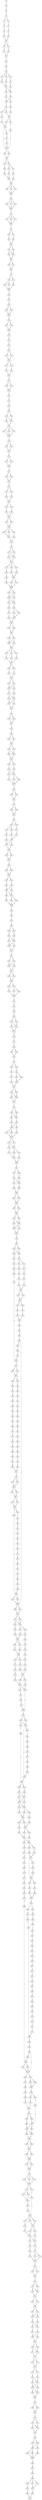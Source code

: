 strict digraph  {
	S0 -> S1 [ label = C ];
	S1 -> S2 [ label = T ];
	S2 -> S3 [ label = C ];
	S3 -> S4 [ label = C ];
	S3 -> S5 [ label = T ];
	S4 -> S6 [ label = A ];
	S5 -> S7 [ label = T ];
	S6 -> S8 [ label = A ];
	S7 -> S9 [ label = C ];
	S8 -> S10 [ label = A ];
	S9 -> S11 [ label = C ];
	S10 -> S12 [ label = A ];
	S11 -> S12 [ label = A ];
	S12 -> S13 [ label = A ];
	S12 -> S14 [ label = G ];
	S13 -> S15 [ label = A ];
	S14 -> S16 [ label = C ];
	S15 -> S17 [ label = T ];
	S16 -> S17 [ label = T ];
	S17 -> S18 [ label = C ];
	S18 -> S19 [ label = T ];
	S19 -> S20 [ label = G ];
	S20 -> S21 [ label = A ];
	S20 -> S22 [ label = T ];
	S20 -> S23 [ label = C ];
	S21 -> S24 [ label = C ];
	S22 -> S25 [ label = T ];
	S23 -> S26 [ label = A ];
	S24 -> S27 [ label = C ];
	S25 -> S28 [ label = T ];
	S26 -> S27 [ label = C ];
	S27 -> S29 [ label = A ];
	S27 -> S30 [ label = C ];
	S28 -> S30 [ label = C ];
	S29 -> S31 [ label = G ];
	S30 -> S32 [ label = C ];
	S31 -> S33 [ label = T ];
	S32 -> S34 [ label = A ];
	S32 -> S33 [ label = T ];
	S33 -> S35 [ label = C ];
	S34 -> S36 [ label = T ];
	S35 -> S37 [ label = G ];
	S35 -> S38 [ label = C ];
	S36 -> S39 [ label = T ];
	S37 -> S40 [ label = C ];
	S38 -> S41 [ label = T ];
	S39 -> S41 [ label = T ];
	S40 -> S42 [ label = T ];
	S41 -> S43 [ label = G ];
	S41 -> S44 [ label = C ];
	S42 -> S45 [ label = G ];
	S43 -> S46 [ label = T ];
	S44 -> S45 [ label = G ];
	S45 -> S47 [ label = G ];
	S45 -> S48 [ label = G ];
	S46 -> S47 [ label = G ];
	S47 -> S49 [ label = A ];
	S47 -> S50 [ label = G ];
	S48 -> S51 [ label = G ];
	S49 -> S52 [ label = C ];
	S50 -> S52 [ label = C ];
	S51 -> S53 [ label = A ];
	S52 -> S54 [ label = T ];
	S52 -> S55 [ label = A ];
	S53 -> S47 [ label = G ];
	S54 -> S56 [ label = C ];
	S55 -> S57 [ label = A ];
	S55 -> S58 [ label = G ];
	S56 -> S59 [ label = G ];
	S57 -> S60 [ label = T ];
	S58 -> S61 [ label = C ];
	S59 -> S62 [ label = C ];
	S60 -> S63 [ label = T ];
	S61 -> S62 [ label = C ];
	S62 -> S64 [ label = T ];
	S63 -> S64 [ label = T ];
	S64 -> S65 [ label = C ];
	S64 -> S66 [ label = G ];
	S64 -> S67 [ label = A ];
	S65 -> S68 [ label = T ];
	S66 -> S68 [ label = T ];
	S67 -> S68 [ label = T ];
	S68 -> S69 [ label = C ];
	S69 -> S70 [ label = C ];
	S69 -> S71 [ label = T ];
	S69 -> S72 [ label = A ];
	S70 -> S73 [ label = G ];
	S71 -> S73 [ label = G ];
	S72 -> S73 [ label = G ];
	S73 -> S74 [ label = A ];
	S74 -> S75 [ label = C ];
	S74 -> S76 [ label = A ];
	S74 -> S77 [ label = T ];
	S75 -> S78 [ label = C ];
	S76 -> S78 [ label = C ];
	S77 -> S78 [ label = C ];
	S78 -> S79 [ label = T ];
	S79 -> S80 [ label = G ];
	S79 -> S81 [ label = T ];
	S80 -> S82 [ label = C ];
	S81 -> S83 [ label = T ];
	S82 -> S84 [ label = T ];
	S83 -> S84 [ label = T ];
	S84 -> S85 [ label = G ];
	S84 -> S86 [ label = C ];
	S85 -> S87 [ label = C ];
	S85 -> S88 [ label = A ];
	S86 -> S87 [ label = C ];
	S87 -> S89 [ label = T ];
	S88 -> S89 [ label = T ];
	S89 -> S90 [ label = G ];
	S89 -> S91 [ label = A ];
	S90 -> S92 [ label = G ];
	S91 -> S92 [ label = G ];
	S92 -> S93 [ label = C ];
	S93 -> S94 [ label = T ];
	S93 -> S95 [ label = A ];
	S94 -> S96 [ label = C ];
	S94 -> S97 [ label = T ];
	S95 -> S98 [ label = A ];
	S96 -> S99 [ label = T ];
	S97 -> S99 [ label = T ];
	S98 -> S99 [ label = T ];
	S99 -> S100 [ label = G ];
	S100 -> S101 [ label = C ];
	S101 -> S102 [ label = A ];
	S102 -> S103 [ label = G ];
	S102 -> S104 [ label = A ];
	S103 -> S105 [ label = G ];
	S104 -> S105 [ label = G ];
	S105 -> S106 [ label = A ];
	S106 -> S107 [ label = C ];
	S106 -> S108 [ label = A ];
	S107 -> S109 [ label = G ];
	S108 -> S109 [ label = G ];
	S109 -> S110 [ label = A ];
	S110 -> S111 [ label = G ];
	S111 -> S112 [ label = C ];
	S112 -> S113 [ label = T ];
	S113 -> S114 [ label = C ];
	S113 -> S115 [ label = G ];
	S114 -> S116 [ label = G ];
	S115 -> S116 [ label = G ];
	S116 -> S117 [ label = G ];
	S116 -> S118 [ label = A ];
	S117 -> S119 [ label = A ];
	S118 -> S120 [ label = C ];
	S119 -> S121 [ label = C ];
	S120 -> S121 [ label = C ];
	S121 -> S122 [ label = A ];
	S122 -> S123 [ label = G ];
	S122 -> S124 [ label = A ];
	S123 -> S125 [ label = A ];
	S124 -> S125 [ label = A ];
	S125 -> S126 [ label = T ];
	S126 -> S127 [ label = G ];
	S127 -> S128 [ label = A ];
	S128 -> S129 [ label = G ];
	S129 -> S130 [ label = T ];
	S129 -> S131 [ label = C ];
	S130 -> S132 [ label = T ];
	S130 -> S133 [ label = G ];
	S131 -> S132 [ label = T ];
	S132 -> S134 [ label = T ];
	S133 -> S134 [ label = T ];
	S134 -> S135 [ label = C ];
	S134 -> S136 [ label = A ];
	S134 -> S137 [ label = T ];
	S135 -> S138 [ label = G ];
	S136 -> S138 [ label = G ];
	S137 -> S138 [ label = G ];
	S138 -> S139 [ label = A ];
	S139 -> S140 [ label = G ];
	S139 -> S141 [ label = A ];
	S140 -> S142 [ label = C ];
	S141 -> S142 [ label = C ];
	S142 -> S143 [ label = A ];
	S143 -> S144 [ label = T ];
	S143 -> S145 [ label = C ];
	S144 -> S146 [ label = C ];
	S145 -> S146 [ label = C ];
	S146 -> S147 [ label = A ];
	S147 -> S148 [ label = G ];
	S147 -> S149 [ label = A ];
	S148 -> S150 [ label = G ];
	S149 -> S150 [ label = G ];
	S150 -> S151 [ label = A ];
	S151 -> S152 [ label = T ];
	S151 -> S153 [ label = G ];
	S152 -> S154 [ label = T ];
	S153 -> S155 [ label = C ];
	S154 -> S156 [ label = T ];
	S155 -> S156 [ label = T ];
	S156 -> S157 [ label = A ];
	S156 -> S158 [ label = G ];
	S157 -> S159 [ label = C ];
	S158 -> S160 [ label = G ];
	S159 -> S161 [ label = T ];
	S160 -> S161 [ label = T ];
	S161 -> S162 [ label = C ];
	S161 -> S163 [ label = G ];
	S162 -> S164 [ label = A ];
	S163 -> S164 [ label = A ];
	S164 -> S165 [ label = G ];
	S164 -> S166 [ label = A ];
	S164 -> S167 [ label = C ];
	S165 -> S168 [ label = A ];
	S166 -> S169 [ label = T ];
	S167 -> S168 [ label = A ];
	S168 -> S170 [ label = C ];
	S169 -> S170 [ label = C ];
	S170 -> S171 [ label = A ];
	S171 -> S172 [ label = G ];
	S171 -> S173 [ label = A ];
	S172 -> S174 [ label = C ];
	S172 -> S175 [ label = A ];
	S173 -> S175 [ label = A ];
	S174 -> S176 [ label = T ];
	S175 -> S176 [ label = T ];
	S176 -> S177 [ label = A ];
	S176 -> S178 [ label = G ];
	S176 -> S179 [ label = C ];
	S177 -> S180 [ label = G ];
	S178 -> S181 [ label = A ];
	S179 -> S182 [ label = C ];
	S180 -> S183 [ label = G ];
	S181 -> S184 [ label = A ];
	S182 -> S184 [ label = A ];
	S183 -> S185 [ label = C ];
	S184 -> S186 [ label = G ];
	S184 -> S187 [ label = A ];
	S185 -> S188 [ label = G ];
	S186 -> S188 [ label = G ];
	S187 -> S188 [ label = G ];
	S188 -> S189 [ label = T ];
	S188 -> S190 [ label = A ];
	S189 -> S191 [ label = G ];
	S190 -> S192 [ label = A ];
	S190 -> S191 [ label = G ];
	S191 -> S193 [ label = G ];
	S191 -> S194 [ label = A ];
	S192 -> S194 [ label = A ];
	S193 -> S195 [ label = T ];
	S194 -> S196 [ label = C ];
	S195 -> S197 [ label = C ];
	S196 -> S198 [ label = T ];
	S196 -> S199 [ label = G ];
	S197 -> S200 [ label = C ];
	S198 -> S201 [ label = G ];
	S199 -> S201 [ label = G ];
	S200 -> S202 [ label = A ];
	S201 -> S202 [ label = A ];
	S202 -> S203 [ label = G ];
	S202 -> S204 [ label = A ];
	S203 -> S205 [ label = A ];
	S204 -> S205 [ label = A ];
	S205 -> S206 [ label = A ];
	S205 -> S207 [ label = G ];
	S206 -> S208 [ label = C ];
	S207 -> S208 [ label = C ];
	S207 -> S209 [ label = G ];
	S208 -> S210 [ label = C ];
	S209 -> S210 [ label = C ];
	S210 -> S211 [ label = G ];
	S210 -> S212 [ label = A ];
	S210 -> S213 [ label = C ];
	S211 -> S214 [ label = C ];
	S212 -> S215 [ label = T ];
	S213 -> S216 [ label = G ];
	S214 -> S217 [ label = G ];
	S215 -> S217 [ label = G ];
	S216 -> S217 [ label = G ];
	S217 -> S218 [ label = A ];
	S217 -> S219 [ label = C ];
	S218 -> S220 [ label = G ];
	S219 -> S221 [ label = A ];
	S220 -> S222 [ label = G ];
	S221 -> S222 [ label = G ];
	S222 -> S223 [ label = A ];
	S222 -> S224 [ label = T ];
	S223 -> S225 [ label = G ];
	S224 -> S226 [ label = C ];
	S224 -> S225 [ label = G ];
	S225 -> S227 [ label = A ];
	S226 -> S228 [ label = T ];
	S227 -> S229 [ label = A ];
	S227 -> S230 [ label = G ];
	S228 -> S230 [ label = G ];
	S229 -> S231 [ label = G ];
	S230 -> S232 [ label = T ];
	S230 -> S231 [ label = G ];
	S231 -> S233 [ label = G ];
	S232 -> S233 [ label = G ];
	S233 -> S234 [ label = A ];
	S234 -> S235 [ label = G ];
	S234 -> S236 [ label = A ];
	S235 -> S237 [ label = G ];
	S236 -> S237 [ label = G ];
	S237 -> S238 [ label = A ];
	S238 -> S239 [ label = C ];
	S239 -> S240 [ label = C ];
	S239 -> S241 [ label = A ];
	S240 -> S242 [ label = T ];
	S241 -> S242 [ label = T ];
	S242 -> S243 [ label = G ];
	S242 -> S244 [ label = A ];
	S243 -> S245 [ label = A ];
	S243 -> S246 [ label = G ];
	S244 -> S246 [ label = G ];
	S245 -> S247 [ label = A ];
	S246 -> S247 [ label = A ];
	S247 -> S248 [ label = G ];
	S247 -> S249 [ label = A ];
	S248 -> S250 [ label = C ];
	S249 -> S251 [ label = T ];
	S250 -> S252 [ label = T ];
	S250 -> S253 [ label = G ];
	S251 -> S253 [ label = G ];
	S252 -> S254 [ label = G ];
	S253 -> S255 [ label = T ];
	S253 -> S256 [ label = A ];
	S254 -> S257 [ label = G ];
	S255 -> S257 [ label = G ];
	S256 -> S257 [ label = G ];
	S257 -> S258 [ label = A ];
	S258 -> S259 [ label = G ];
	S258 -> S260 [ label = A ];
	S259 -> S261 [ label = C ];
	S260 -> S261 [ label = C ];
	S261 -> S262 [ label = T ];
	S262 -> S263 [ label = G ];
	S262 -> S264 [ label = A ];
	S263 -> S265 [ label = G ];
	S264 -> S265 [ label = G ];
	S265 -> S266 [ label = A ];
	S266 -> S267 [ label = G ];
	S266 -> S268 [ label = C ];
	S267 -> S269 [ label = A ];
	S267 -> S270 [ label = C ];
	S268 -> S271 [ label = T ];
	S269 -> S272 [ label = G ];
	S270 -> S273 [ label = A ];
	S271 -> S274 [ label = C ];
	S272 -> S275 [ label = C ];
	S273 -> S276 [ label = T ];
	S274 -> S275 [ label = C ];
	S275 -> S277 [ label = T ];
	S275 -> S278 [ label = C ];
	S276 -> S277 [ label = T ];
	S277 -> S279 [ label = T ];
	S278 -> S279 [ label = T ];
	S279 -> S280 [ label = G ];
	S279 -> S281 [ label = A ];
	S280 -> S282 [ label = G ];
	S281 -> S282 [ label = G ];
	S282 -> S283 [ label = T ];
	S283 -> S284 [ label = C ];
	S283 -> S285 [ label = G ];
	S284 -> S286 [ label = A ];
	S285 -> S286 [ label = A ];
	S286 -> S287 [ label = G ];
	S286 -> S288 [ label = A ];
	S287 -> S289 [ label = C ];
	S288 -> S290 [ label = G ];
	S289 -> S291 [ label = A ];
	S290 -> S291 [ label = A ];
	S290 -> S292 [ label = C ];
	S291 -> S293 [ label = G ];
	S291 -> S294 [ label = A ];
	S292 -> S293 [ label = G ];
	S293 -> S295 [ label = G ];
	S293 -> S296 [ label = C ];
	S294 -> S297 [ label = A ];
	S295 -> S298 [ label = A ];
	S296 -> S298 [ label = A ];
	S297 -> S298 [ label = A ];
	S298 -> S299 [ label = T ];
	S299 -> S300 [ label = G ];
	S300 -> S301 [ label = G ];
	S301 -> S302 [ label = A ];
	S302 -> S303 [ label = G ];
	S302 -> S304 [ label = A ];
	S303 -> S305 [ label = G ];
	S304 -> S306 [ label = A ];
	S305 -> S307 [ label = A ];
	S305 -> S308 [ label = T ];
	S306 -> S308 [ label = T ];
	S307 -> S309 [ label = G ];
	S308 -> S310 [ label = T ];
	S308 -> S309 [ label = G ];
	S309 -> S311 [ label = A ];
	S310 -> S311 [ label = A ];
	S311 -> S312 [ label = A ];
	S312 -> S313 [ label = G ];
	S312 -> S314 [ label = A ];
	S313 -> S315 [ label = G ];
	S314 -> S316 [ label = A ];
	S314 -> S315 [ label = G ];
	S315 -> S317 [ label = G ];
	S316 -> S317 [ label = G ];
	S317 -> S318 [ label = A ];
	S317 -> S319 [ label = G ];
	S318 -> S320 [ label = G ];
	S319 -> S320 [ label = G ];
	S320 -> S321 [ label = C ];
	S320 -> S322 [ label = A ];
	S321 -> S323 [ label = T ];
	S322 -> S324 [ label = A ];
	S322 -> S325 [ label = C ];
	S323 -> S326 [ label = C ];
	S324 -> S326 [ label = C ];
	S325 -> S326 [ label = C ];
	S326 -> S327 [ label = A ];
	S327 -> S328 [ label = G ];
	S328 -> S329 [ label = A ];
	S329 -> S330 [ label = T ];
	S330 -> S331 [ label = C ];
	S330 -> S332 [ label = T ];
	S331 -> S333 [ label = A ];
	S331 -> S334 [ label = T ];
	S332 -> S334 [ label = T ];
	S333 -> S335 [ label = C ];
	S334 -> S335 [ label = C ];
	S335 -> S336 [ label = C ];
	S336 -> S337 [ label = A ];
	S337 -> S338 [ label = A ];
	S338 -> S339 [ label = G ];
	S338 -> S340 [ label = A ];
	S339 -> S341 [ label = C ];
	S340 -> S341 [ label = C ];
	S341 -> S342 [ label = T ];
	S342 -> S343 [ label = C ];
	S342 -> S344 [ label = G ];
	S343 -> S345 [ label = C ];
	S344 -> S346 [ label = A ];
	S345 -> S347 [ label = G ];
	S346 -> S348 [ label = T ];
	S346 -> S349 [ label = A ];
	S347 -> S350 [ label = C ];
	S348 -> S351 [ label = G ];
	S349 -> S351 [ label = G ];
	S350 -> S352 [ label = A ];
	S351 -> S352 [ label = A ];
	S352 -> S353 [ label = A ];
	S352 -> S354 [ label = G ];
	S353 -> S355 [ label = A ];
	S353 -> S356 [ label = G ];
	S354 -> S355 [ label = A ];
	S355 -> S357 [ label = C ];
	S356 -> S357 [ label = C ];
	S357 -> S358 [ label = A ];
	S358 -> S359 [ label = C ];
	S358 -> S360 [ label = T ];
	S359 -> S361 [ label = T ];
	S359 -> S362 [ label = C ];
	S360 -> S362 [ label = C ];
	S361 -> S363 [ label = G ];
	S362 -> S364 [ label = A ];
	S363 -> S365 [ label = G ];
	S364 -> S366 [ label = A ];
	S364 -> S365 [ label = G ];
	S365 -> S367 [ label = C ];
	S365 -> S368 [ label = A ];
	S366 -> S369 [ label = G ];
	S367 -> S370 [ label = A ];
	S368 -> S370 [ label = A ];
	S369 -> S370 [ label = A ];
	S370 -> S371 [ label = G ];
	S370 -> S372 [ label = T ];
	S371 -> S373 [ label = A ];
	S371 -> S374 [ label = G ];
	S372 -> S373 [ label = A ];
	S373 -> S375 [ label = T ];
	S373 -> S376 [ label = G ];
	S374 -> S377 [ label = C ];
	S375 -> S378 [ label = G ];
	S376 -> S379 [ label = T ];
	S377 -> S379 [ label = T ];
	S378 -> S380 [ label = G ];
	S379 -> S380 [ label = G ];
	S380 -> S381 [ label = T ];
	S381 -> S382 [ label = T ];
	S381 -> S383 [ label = A ];
	S382 -> S384 [ label = C ];
	S383 -> S385 [ label = G ];
	S384 -> S386 [ label = A ];
	S384 -> S387 [ label = G ];
	S385 -> S386 [ label = A ];
	S386 -> S388 [ label = G ];
	S387 -> S389 [ label = C ];
	S388 -> S390 [ label = A ];
	S389 -> S390 [ label = A ];
	S390 -> S391 [ label = A ];
	S390 -> S392 [ label = C ];
	S391 -> S393 [ label = A ];
	S392 -> S393 [ label = A ];
	S393 -> S394 [ label = T ];
	S393 -> S395 [ label = C ];
	S394 -> S396 [ label = T ];
	S395 -> S396 [ label = T ];
	S396 -> S397 [ label = A ];
	S396 -> S398 [ label = G ];
	S397 -> S399 [ label = A ];
	S397 -> S400 [ label = C ];
	S398 -> S399 [ label = A ];
	S399 -> S401 [ label = T ];
	S399 -> S402 [ label = A ];
	S400 -> S402 [ label = A ];
	S401 -> S403 [ label = G ];
	S402 -> S403 [ label = G ];
	S403 -> S404 [ label = C ];
	S404 -> S405 [ label = A ];
	S405 -> S406 [ label = G ];
	S405 -> S407 [ label = A ];
	S406 -> S408 [ label = G ];
	S406 -> S409 [ label = A ];
	S407 -> S409 [ label = A ];
	S408 -> S410 [ label = G ];
	S409 -> S411 [ label = A ];
	S410 -> S412 [ label = T ];
	S411 -> S413 [ label = A ];
	S411 -> S414 [ label = G ];
	S412 -> S415 [ label = C ];
	S413 -> S416 [ label = G ];
	S414 -> S417 [ label = T ];
	S415 -> S418 [ label = A ];
	S416 -> S419 [ label = T ];
	S417 -> S420 [ label = C ];
	S418 -> S421 [ label = A ];
	S419 -> S422 [ label = T ];
	S420 -> S423 [ label = C ];
	S421 -> S424 [ label = A ];
	S422 -> S425 [ label = C ];
	S423 -> S426 [ label = A ];
	S424 -> S427 [ label = G ];
	S425 -> S428 [ label = A ];
	S426 -> S428 [ label = A ];
	S427 -> S429 [ label = A ];
	S427 -> S430 [ label = T ];
	S428 -> S431 [ label = A ];
	S428 -> S432 [ label = G ];
	S429 -> S433 [ label = G ];
	S430 -> S433 [ label = G ];
	S431 -> S434 [ label = A ];
	S432 -> S434 [ label = A ];
	S433 -> S435 [ label = G ];
	S433 -> S436 [ label = A ];
	S434 -> S437 [ label = A ];
	S434 -> S438 [ label = T ];
	S435 -> S439 [ label = C ];
	S436 -> S440 [ label = A ];
	S437 -> S441 [ label = C ];
	S438 -> S442 [ label = G ];
	S439 -> S443 [ label = C ];
	S440 -> S444 [ label = G ];
	S441 -> S445 [ label = T ];
	S442 -> S446 [ label = G ];
	S443 -> S447 [ label = A ];
	S444 -> S448 [ label = C ];
	S445 -> S449 [ label = C ];
	S446 -> S449 [ label = C ];
	S447 -> S450 [ label = A ];
	S448 -> S451 [ label = T ];
	S449 -> S452 [ label = A ];
	S450 -> S453 [ label = G ];
	S451 -> S454 [ label = T ];
	S452 -> S455 [ label = A ];
	S453 -> S456 [ label = A ];
	S454 -> S457 [ label = C ];
	S455 -> S458 [ label = A ];
	S456 -> S459 [ label = G ];
	S457 -> S460 [ label = A ];
	S458 -> S461 [ label = G ];
	S459 -> S462 [ label = G ];
	S460 -> S463 [ label = T ];
	S461 -> S464 [ label = A ];
	S461 -> S465 [ label = A ];
	S462 -> S466 [ label = T ];
	S463 -> S467 [ label = G ];
	S464 -> S468 [ label = T ];
	S465 -> S469 [ label = G ];
	S465 -> S470 [ label = A ];
	S466 -> S471 [ label = C ];
	S467 -> S472 [ label = T ];
	S468 -> S473 [ label = G ];
	S469 -> S474 [ label = G ];
	S470 -> S474 [ label = G ];
	S471 -> S475 [ label = G ];
	S472 -> S476 [ label = A ];
	S473 -> S424 [ label = A ];
	S474 -> S477 [ label = C ];
	S474 -> S478 [ label = A ];
	S475 -> S479 [ label = C ];
	S476 -> S480 [ label = T ];
	S477 -> S481 [ label = C ];
	S477 -> S482 [ label = A ];
	S478 -> S482 [ label = A ];
	S479 -> S483 [ label = C ];
	S480 -> S484 [ label = T ];
	S481 -> S485 [ label = T ];
	S482 -> S486 [ label = C ];
	S482 -> S487 [ label = G ];
	S483 -> S488 [ label = A ];
	S484 -> S489 [ label = C ];
	S485 -> S490 [ label = T ];
	S486 -> S491 [ label = A ];
	S487 -> S492 [ label = G ];
	S488 -> S493 [ label = G ];
	S489 -> S494 [ label = A ];
	S490 -> S495 [ label = C ];
	S491 -> S496 [ label = T ];
	S492 -> S495 [ label = C ];
	S493 -> S497 [ label = G ];
	S494 -> S498 [ label = A ];
	S495 -> S499 [ label = T ];
	S495 -> S500 [ label = G ];
	S496 -> S501 [ label = A ];
	S497 -> S502 [ label = A ];
	S498 -> S503 [ label = C ];
	S499 -> S504 [ label = G ];
	S500 -> S505 [ label = C ];
	S501 -> S506 [ label = A ];
	S502 -> S507 [ label = G ];
	S503 -> S507 [ label = G ];
	S504 -> S508 [ label = C ];
	S505 -> S508 [ label = C ];
	S506 -> S509 [ label = A ];
	S507 -> S510 [ label = A ];
	S508 -> S511 [ label = T ];
	S508 -> S512 [ label = C ];
	S509 -> S513 [ label = A ];
	S510 -> S514 [ label = A ];
	S510 -> S515 [ label = G ];
	S511 -> S516 [ label = G ];
	S512 -> S517 [ label = A ];
	S513 -> S518 [ label = T ];
	S514 -> S519 [ label = A ];
	S515 -> S519 [ label = A ];
	S516 -> S520 [ label = C ];
	S517 -> S521 [ label = G ];
	S518 -> S522 [ label = A ];
	S519 -> S523 [ label = C ];
	S519 -> S524 [ label = A ];
	S520 -> S525 [ label = T ];
	S521 -> S526 [ label = G ];
	S522 -> S525 [ label = T ];
	S523 -> S527 [ label = G ];
	S524 -> S527 [ label = G ];
	S525 -> S528 [ label = T ];
	S525 -> S529 [ label = A ];
	S526 -> S530 [ label = G ];
	S527 -> S531 [ label = C ];
	S527 -> S532 [ label = A ];
	S528 -> S533 [ label = C ];
	S529 -> S534 [ label = G ];
	S530 -> S533 [ label = C ];
	S531 -> S535 [ label = T ];
	S532 -> S535 [ label = T ];
	S533 -> S536 [ label = C ];
	S533 -> S537 [ label = T ];
	S534 -> S536 [ label = C ];
	S535 -> S538 [ label = C ];
	S535 -> S539 [ label = A ];
	S536 -> S540 [ label = C ];
	S537 -> S541 [ label = C ];
	S538 -> S542 [ label = T ];
	S539 -> S543 [ label = G ];
	S540 -> S544 [ label = C ];
	S541 -> S545 [ label = A ];
	S542 -> S546 [ label = C ];
	S542 -> S547 [ label = A ];
	S543 -> S548 [ label = C ];
	S544 -> S549 [ label = C ];
	S544 -> S550 [ label = G ];
	S545 -> S551 [ label = G ];
	S546 -> S465 [ label = A ];
	S547 -> S465 [ label = A ];
	S548 -> S552 [ label = A ];
	S549 -> S553 [ label = G ];
	S549 -> S554 [ label = A ];
	S550 -> S554 [ label = A ];
	S551 -> S540 [ label = C ];
	S552 -> S555 [ label = A ];
	S553 -> S556 [ label = T ];
	S554 -> S557 [ label = G ];
	S554 -> S558 [ label = G ];
	S555 -> S559 [ label = C ];
	S556 -> S560 [ label = A ];
	S557 -> S560 [ label = A ];
	S558 -> S561 [ label = G ];
	S559 -> S562 [ label = C ];
	S560 -> S563 [ label = A ];
	S560 -> S564 [ label = G ];
	S561 -> S565 [ label = A ];
	S562 -> S566 [ label = C ];
	S563 -> S567 [ label = A ];
	S564 -> S568 [ label = C ];
	S565 -> S569 [ label = C ];
	S566 -> S570 [ label = T ];
	S567 -> S571 [ label = G ];
	S567 -> S572 [ label = A ];
	S568 -> S572 [ label = A ];
	S569 -> S573 [ label = A ];
	S570 -> S574 [ label = A ];
	S571 -> S575 [ label = A ];
	S572 -> S576 [ label = T ];
	S572 -> S575 [ label = A ];
	S573 -> S577 [ label = G ];
	S574 -> S578 [ label = A ];
	S575 -> S579 [ label = T ];
	S575 -> S580 [ label = G ];
	S576 -> S580 [ label = G ];
	S577 -> S581 [ label = G ];
	S578 -> S582 [ label = A ];
	S579 -> S583 [ label = G ];
	S580 -> S584 [ label = T ];
	S580 -> S585 [ label = C ];
	S581 -> S586 [ label = A ];
	S582 -> S587 [ label = G ];
	S583 -> S588 [ label = A ];
	S584 -> S589 [ label = C ];
	S585 -> S588 [ label = A ];
	S586 -> S590 [ label = G ];
	S587 -> S591 [ label = G ];
	S588 -> S592 [ label = A ];
	S588 -> S593 [ label = G ];
	S589 -> S594 [ label = T ];
	S590 -> S557 [ label = G ];
	S591 -> S595 [ label = A ];
	S592 -> S596 [ label = G ];
	S593 -> S597 [ label = A ];
	S594 -> S596 [ label = G ];
	S595 -> S598 [ label = T ];
	S596 -> S599 [ label = A ];
	S596 -> S600 [ label = C ];
	S597 -> S601 [ label = G ];
	S598 -> S542 [ label = T ];
	S599 -> S602 [ label = G ];
	S600 -> S603 [ label = T ];
	S601 -> S603 [ label = T ];
	S602 -> S604 [ label = G ];
	S603 -> S605 [ label = A ];
	S603 -> S604 [ label = G ];
	S604 -> S606 [ label = A ];
	S604 -> S607 [ label = G ];
	S605 -> S608 [ label = A ];
	S606 -> S609 [ label = C ];
	S607 -> S610 [ label = A ];
	S608 -> S611 [ label = A ];
	S609 -> S612 [ label = G ];
	S610 -> S612 [ label = G ];
	S611 -> S613 [ label = T ];
	S612 -> S614 [ label = G ];
	S612 -> S615 [ label = T ];
	S613 -> S616 [ label = C ];
	S614 -> S617 [ label = G ];
	S614 -> S618 [ label = C ];
	S615 -> S619 [ label = C ];
	S616 -> S620 [ label = A ];
	S617 -> S621 [ label = A ];
	S618 -> S622 [ label = G ];
	S619 -> S623 [ label = C ];
	S620 -> S624 [ label = C ];
	S621 -> S625 [ label = A ];
	S622 -> S626 [ label = C ];
	S623 -> S614 [ label = G ];
	S624 -> S627 [ label = T ];
	S625 -> S628 [ label = G ];
	S626 -> S628 [ label = G ];
	S627 -> S629 [ label = C ];
	S628 -> S630 [ label = A ];
	S629 -> S631 [ label = T ];
	S630 -> S632 [ label = A ];
	S630 -> S633 [ label = C ];
	S631 -> S634 [ label = C ];
	S632 -> S635 [ label = A ];
	S633 -> S636 [ label = G ];
	S634 -> S637 [ label = T ];
	S635 -> S638 [ label = A ];
	S636 -> S639 [ label = C ];
	S637 -> S640 [ label = T ];
	S638 -> S641 [ label = G ];
	S639 -> S642 [ label = T ];
	S640 -> S643 [ label = C ];
	S641 -> S644 [ label = A ];
	S642 -> S645 [ label = C ];
	S643 -> S646 [ label = A ];
	S643 -> S647 [ label = T ];
	S644 -> S648 [ label = A ];
	S645 -> S649 [ label = T ];
	S646 -> S650 [ label = G ];
	S647 -> S650 [ label = G ];
	S648 -> S651 [ label = G ];
	S649 -> S652 [ label = A ];
	S650 -> S653 [ label = C ];
	S650 -> S654 [ label = A ];
	S651 -> S655 [ label = G ];
	S652 -> S656 [ label = G ];
	S653 -> S657 [ label = C ];
	S654 -> S658 [ label = A ];
	S654 -> S659 [ label = G ];
	S655 -> S650 [ label = G ];
	S655 -> S660 [ label = A ];
	S656 -> S661 [ label = C ];
	S657 -> S662 [ label = A ];
	S658 -> S663 [ label = G ];
	S659 -> S663 [ label = G ];
	S660 -> S643 [ label = C ];
	S661 -> S664 [ label = C ];
	S662 -> S665 [ label = G ];
	S663 -> S666 [ label = A ];
	S664 -> S667 [ label = C ];
	S665 -> S668 [ label = T ];
	S666 -> S669 [ label = A ];
	S666 -> S670 [ label = G ];
	S667 -> S671 [ label = C ];
	S668 -> S672 [ label = A ];
	S669 -> S673 [ label = C ];
	S670 -> S674 [ label = T ];
	S671 -> S675 [ label = T ];
	S672 -> S676 [ label = C ];
	S673 -> S677 [ label = A ];
	S674 -> S676 [ label = C ];
	S675 -> S678 [ label = G ];
	S676 -> S679 [ label = A ];
	S677 -> S680 [ label = A ];
	S677 -> S681 [ label = G ];
	S678 -> S682 [ label = T ];
	S679 -> S683 [ label = A ];
	S679 -> S684 [ label = G ];
	S680 -> S685 [ label = C ];
	S680 -> S686 [ label = T ];
	S681 -> S685 [ label = C ];
	S682 -> S687 [ label = A ];
	S683 -> S677 [ label = A ];
	S684 -> S688 [ label = G ];
	S685 -> S689 [ label = A ];
	S686 -> S689 [ label = A ];
	S687 -> S690 [ label = A ];
	S688 -> S680 [ label = A ];
	S689 -> S691 [ label = A ];
	S689 -> S692 [ label = G ];
	S690 -> S693 [ label = G ];
	S691 -> S694 [ label = C ];
	S692 -> S694 [ label = C ];
	S693 -> S695 [ label = A ];
	S694 -> S696 [ label = C ];
	S694 -> S697 [ label = T ];
	S695 -> S698 [ label = G ];
	S696 -> S699 [ label = T ];
	S697 -> S699 [ label = T ];
	S698 -> S700 [ label = C ];
	S699 -> S701 [ label = G ];
	S699 -> S702 [ label = T ];
	S700 -> S703 [ label = G ];
	S701 -> S704 [ label = C ];
	S702 -> S704 [ label = C ];
	S703 -> S705 [ label = C ];
	S704 -> S706 [ label = A ];
	S705 -> S707 [ label = T ];
	S706 -> S708 [ label = A ];
	S706 -> S709 [ label = T ];
	S706 -> S710 [ label = G ];
	S707 -> S711 [ label = C ];
	S708 -> S712 [ label = C ];
	S709 -> S712 [ label = C ];
	S710 -> S712 [ label = C ];
	S711 -> S644 [ label = A ];
	S712 -> S713 [ label = T ];
	S712 -> S714 [ label = C ];
	S713 -> S715 [ label = T ];
	S713 -> S716 [ label = C ];
	S714 -> S717 [ label = A ];
	S715 -> S718 [ label = C ];
	S716 -> S718 [ label = C ];
	S717 -> S719 [ label = A ];
	S718 -> S720 [ label = T ];
	S719 -> S721 [ label = G ];
	S719 -> S722 [ label = C ];
	S719 -> S723 [ label = A ];
	S720 -> S724 [ label = G ];
	S721 -> S725 [ label = A ];
	S722 -> S726 [ label = G ];
	S723 -> S726 [ label = G ];
	S724 -> S719 [ label = A ];
	S725 -> S727 [ label = G ];
	S726 -> S728 [ label = C ];
	S726 -> S729 [ label = A ];
	S727 -> S730 [ label = A ];
	S728 -> S731 [ label = C ];
	S729 -> S730 [ label = A ];
	S730 -> S732 [ label = G ];
	S730 -> S733 [ label = A ];
	S731 -> S733 [ label = A ];
	S732 -> S734 [ label = A ];
	S733 -> S735 [ label = G ];
	S734 -> S736 [ label = C ];
	S735 -> S737 [ label = T ];
	S736 -> S738 [ label = G ];
	S737 -> S739 [ label = C ];
	S737 -> S740 [ label = A ];
	S738 -> S741 [ label = C ];
	S739 -> S741 [ label = C ];
	S740 -> S741 [ label = C ];
	S741 -> S742 [ label = A ];
	S742 -> S743 [ label = G ];
	S742 -> S744 [ label = T ];
	S743 -> S745 [ label = A ];
	S744 -> S745 [ label = A ];
	S745 -> S746 [ label = A ];
	S746 -> S747 [ label = G ];
	S746 -> S748 [ label = T ];
	S747 -> S749 [ label = T ];
	S747 -> S750 [ label = C ];
	S748 -> S750 [ label = C ];
	S749 -> S751 [ label = T ];
	S750 -> S751 [ label = T ];
	S751 -> S752 [ label = T ];
	S751 -> S753 [ label = G ];
	S752 -> S754 [ label = C ];
	S753 -> S754 [ label = C ];
	S754 -> S755 [ label = G ];
	S754 -> S756 [ label = A ];
	S755 -> S757 [ label = A ];
	S756 -> S757 [ label = A ];
	S756 -> S758 [ label = G ];
	S757 -> S759 [ label = A ];
	S758 -> S760 [ label = C ];
	S759 -> S761 [ label = A ];
	S759 -> S762 [ label = T ];
	S760 -> S762 [ label = T ];
	S761 -> S763 [ label = C ];
	S762 -> S764 [ label = G ];
	S763 -> S765 [ label = A ];
	S764 -> S765 [ label = A ];
	S764 -> S766 [ label = C ];
	S765 -> S767 [ label = A ];
	S766 -> S767 [ label = A ];
	S767 -> S768 [ label = C ];
	S767 -> S769 [ label = A ];
	S768 -> S770 [ label = T ];
	S768 -> S771 [ label = C ];
	S769 -> S770 [ label = T ];
	S770 -> S772 [ label = T ];
	S771 -> S772 [ label = T ];
	S772 -> S773 [ label = A ];
	S772 -> S774 [ label = G ];
	S773 -> S775 [ label = A ];
	S774 -> S775 [ label = A ];
	S775 -> S776 [ label = G ];
	S775 -> S777 [ label = A ];
	S776 -> S778 [ label = A ];
	S777 -> S779 [ label = G ];
	S778 -> S780 [ label = G ];
	S778 -> S781 [ label = A ];
	S779 -> S781 [ label = A ];
	S780 -> S782 [ label = A ];
	S781 -> S783 [ label = G ];
	S781 -> S782 [ label = A ];
	S782 -> S784 [ label = A ];
	S782 -> S785 [ label = G ];
	S783 -> S784 [ label = A ];
	S784 -> S786 [ label = G ];
	S785 -> S786 [ label = G ];
	S786 -> S787 [ label = A ];
	S787 -> S788 [ label = T ];
	S787 -> S789 [ label = C ];
	S788 -> S790 [ label = G ];
	S789 -> S790 [ label = G ];
	S790 -> S791 [ label = A ];
	S791 -> S792 [ label = C ];
	S791 -> S793 [ label = T ];
	S792 -> S794 [ label = G ];
	S792 -> S795 [ label = A ];
	S793 -> S795 [ label = A ];
	S794 -> S796 [ label = T ];
	S795 -> S796 [ label = T ];
	S796 -> S797 [ label = C ];
	S797 -> S798 [ label = T ];
	S797 -> S799 [ label = A ];
	S798 -> S800 [ label = C ];
	S799 -> S801 [ label = T ];
	S799 -> S800 [ label = C ];
	S800 -> S802 [ label = C ];
	S800 -> S803 [ label = A ];
	S801 -> S804 [ label = G ];
	S802 -> S805 [ label = T ];
	S803 -> S805 [ label = T ];
	S804 -> S805 [ label = T ];
	S805 -> S806 [ label = G ];
	S806 -> S807 [ label = G ];
	S807 -> S808 [ label = G ];
	S808 -> S809 [ label = A ];
	S809 -> S810 [ label = C ];
	S809 -> S811 [ label = A ];
	S809 -> S812 [ label = G ];
	S810 -> S813 [ label = A ];
	S811 -> S814 [ label = C ];
	S812 -> S814 [ label = C ];
	S813 -> S815 [ label = T ];
	S814 -> S816 [ label = A ];
	S815 -> S817 [ label = G ];
	S816 -> S817 [ label = G ];
}
